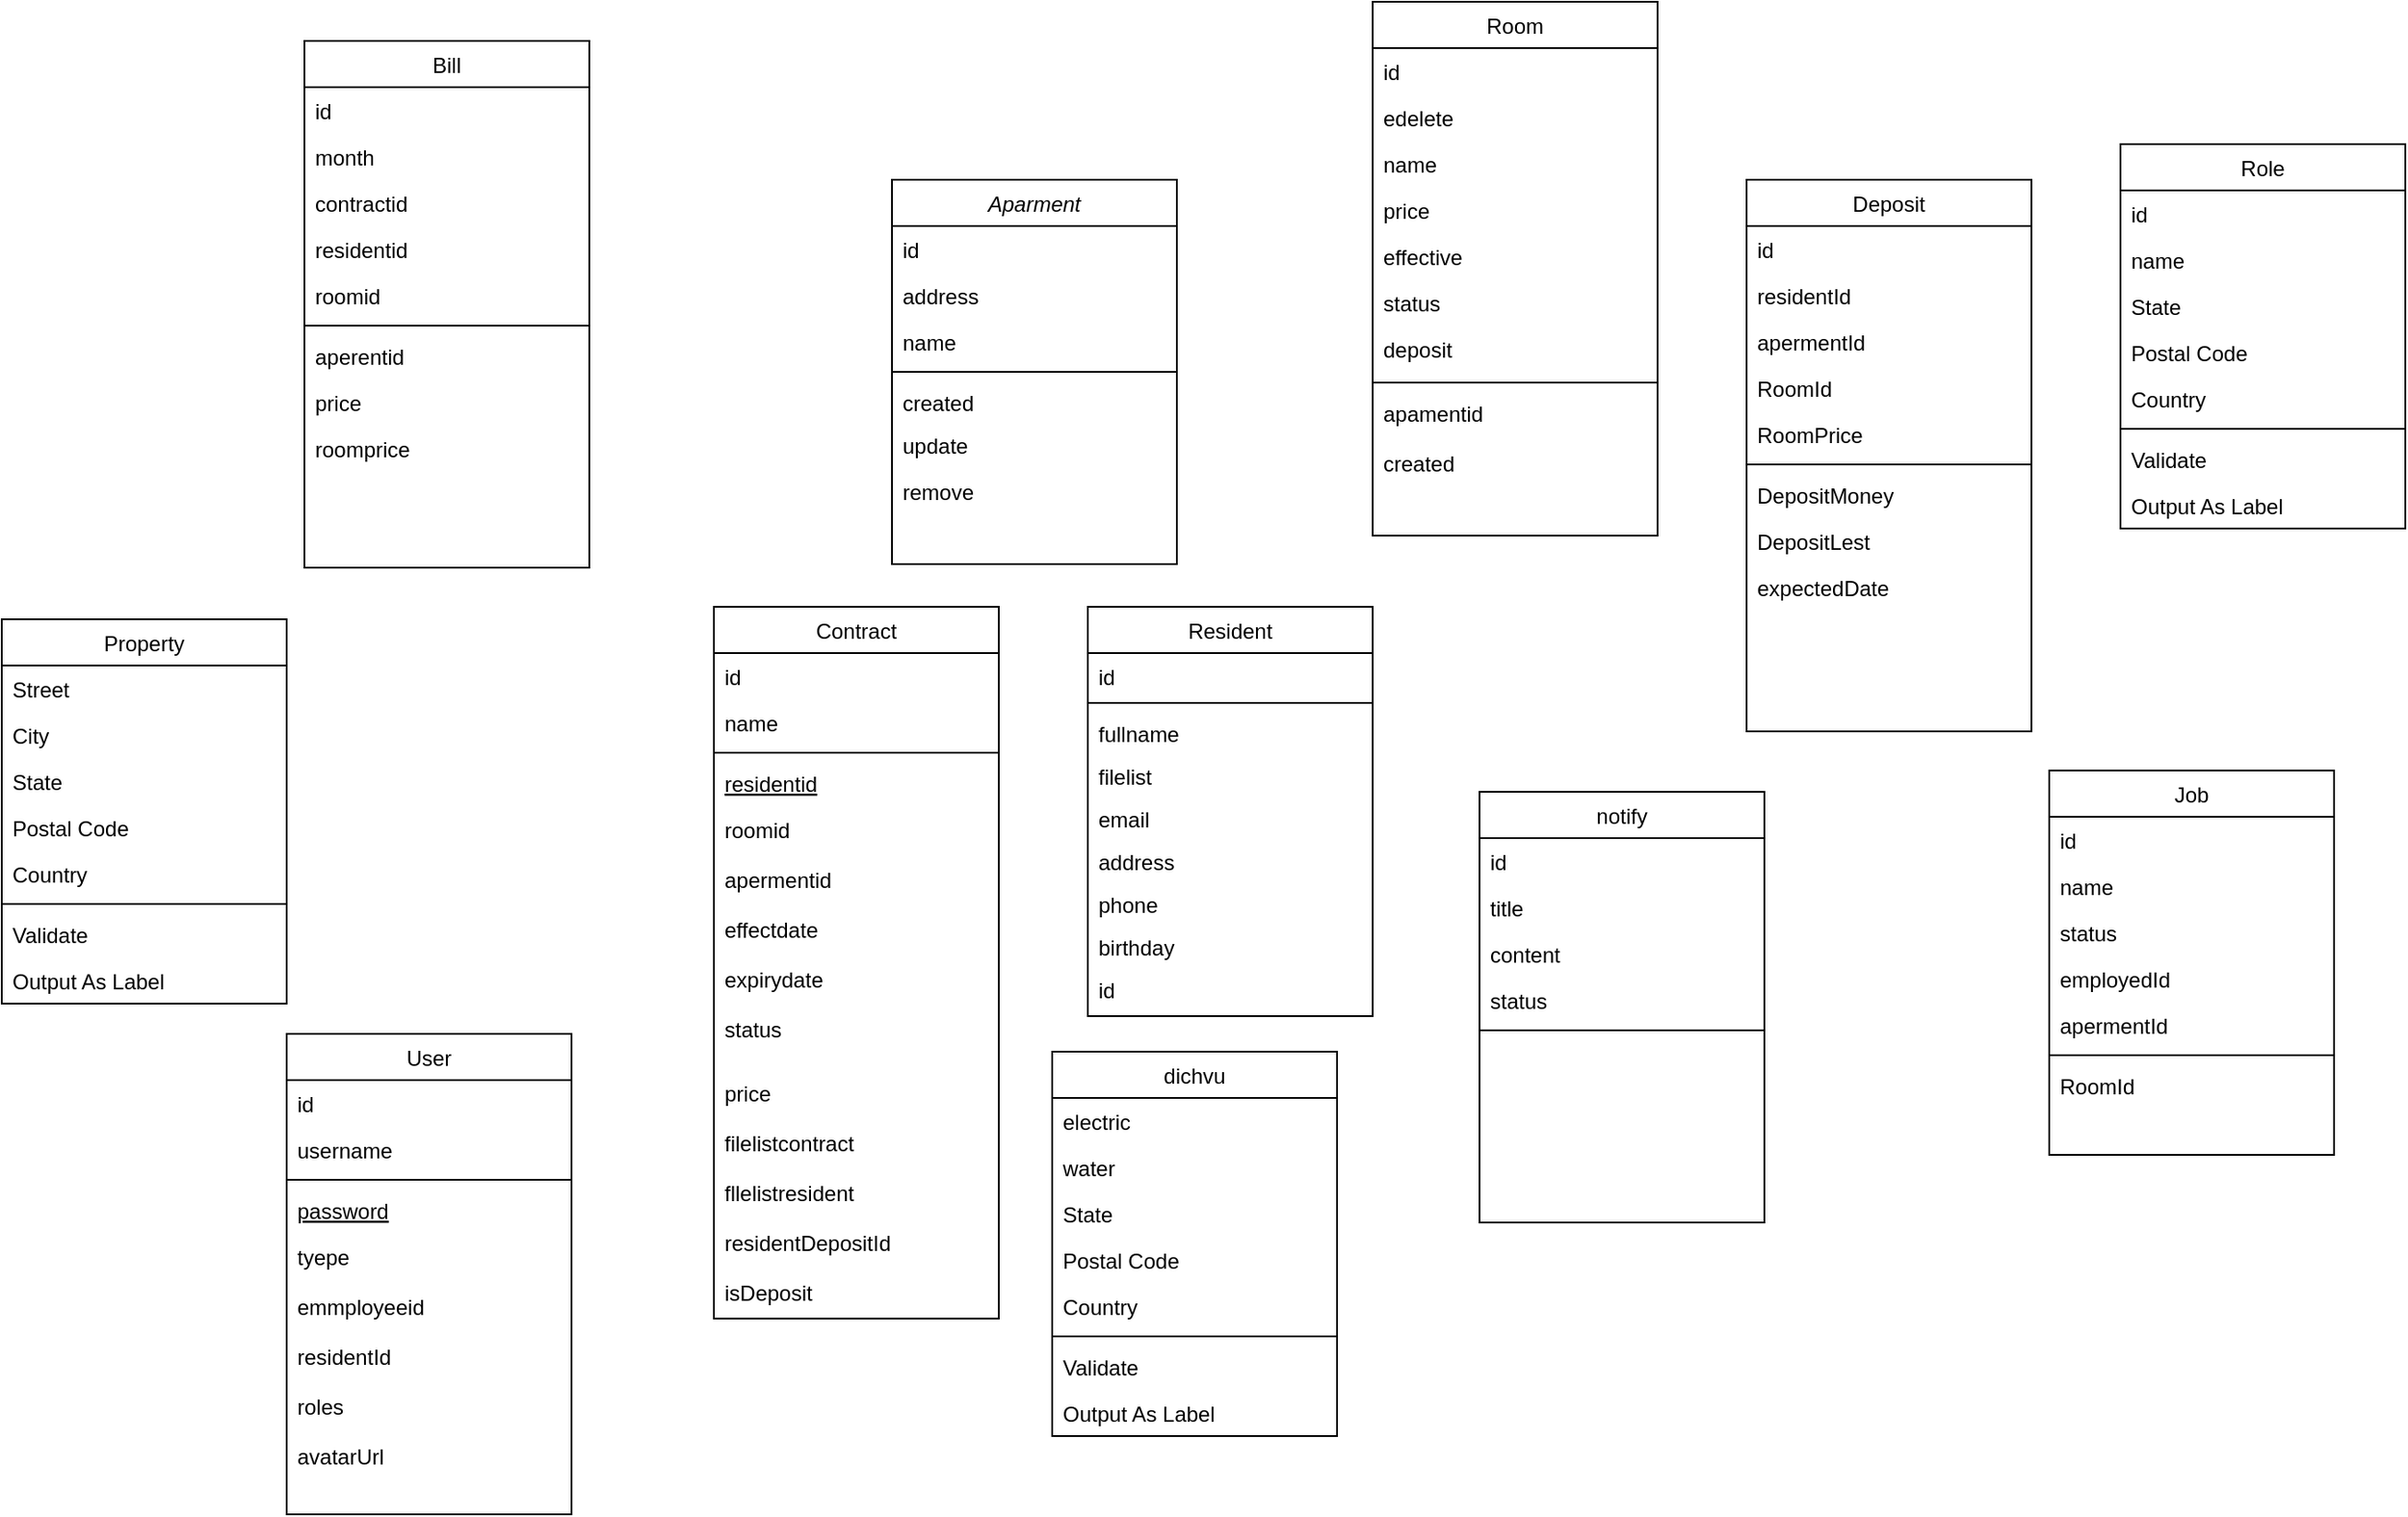 <mxfile version="21.7.1" type="github">
  <diagram id="C5RBs43oDa-KdzZeNtuy" name="Page-1">
    <mxGraphModel dx="2316" dy="824" grid="1" gridSize="10" guides="1" tooltips="1" connect="1" arrows="1" fold="1" page="1" pageScale="1" pageWidth="827" pageHeight="1169" math="0" shadow="0">
      <root>
        <mxCell id="WIyWlLk6GJQsqaUBKTNV-0" />
        <mxCell id="WIyWlLk6GJQsqaUBKTNV-1" parent="WIyWlLk6GJQsqaUBKTNV-0" />
        <object label="Aparment" afaf="" id="zkfFHV4jXpPFQw0GAbJ--0">
          <mxCell style="swimlane;fontStyle=2;align=center;verticalAlign=top;childLayout=stackLayout;horizontal=1;startSize=26;horizontalStack=0;resizeParent=1;resizeLast=0;collapsible=1;marginBottom=0;rounded=0;shadow=0;strokeWidth=1;" parent="WIyWlLk6GJQsqaUBKTNV-1" vertex="1">
            <mxGeometry x="220" y="120" width="160" height="216" as="geometry">
              <mxRectangle x="220" y="120" width="160" height="26" as="alternateBounds" />
            </mxGeometry>
          </mxCell>
        </object>
        <mxCell id="zkfFHV4jXpPFQw0GAbJ--1" value="id" style="text;align=left;verticalAlign=top;spacingLeft=4;spacingRight=4;overflow=hidden;rotatable=0;points=[[0,0.5],[1,0.5]];portConstraint=eastwest;" parent="zkfFHV4jXpPFQw0GAbJ--0" vertex="1">
          <mxGeometry y="26" width="160" height="26" as="geometry" />
        </mxCell>
        <mxCell id="6ChPuK7tNnmvfBXrh8Op-63" value="address" style="text;align=left;verticalAlign=top;spacingLeft=4;spacingRight=4;overflow=hidden;rotatable=0;points=[[0,0.5],[1,0.5]];portConstraint=eastwest;rounded=0;shadow=0;html=0;" vertex="1" parent="zkfFHV4jXpPFQw0GAbJ--0">
          <mxGeometry y="52" width="160" height="26" as="geometry" />
        </mxCell>
        <mxCell id="zkfFHV4jXpPFQw0GAbJ--5" value="name" style="text;align=left;verticalAlign=top;spacingLeft=4;spacingRight=4;overflow=hidden;rotatable=0;points=[[0,0.5],[1,0.5]];portConstraint=eastwest;" parent="zkfFHV4jXpPFQw0GAbJ--0" vertex="1">
          <mxGeometry y="78" width="160" height="26" as="geometry" />
        </mxCell>
        <mxCell id="zkfFHV4jXpPFQw0GAbJ--4" value="" style="line;html=1;strokeWidth=1;align=left;verticalAlign=middle;spacingTop=-1;spacingLeft=3;spacingRight=3;rotatable=0;labelPosition=right;points=[];portConstraint=eastwest;" parent="zkfFHV4jXpPFQw0GAbJ--0" vertex="1">
          <mxGeometry y="104" width="160" height="8" as="geometry" />
        </mxCell>
        <mxCell id="zkfFHV4jXpPFQw0GAbJ--3" value="created" style="text;align=left;verticalAlign=top;spacingLeft=4;spacingRight=4;overflow=hidden;rotatable=0;points=[[0,0.5],[1,0.5]];portConstraint=eastwest;rounded=0;shadow=0;html=0;" parent="zkfFHV4jXpPFQw0GAbJ--0" vertex="1">
          <mxGeometry y="112" width="160" height="24" as="geometry" />
        </mxCell>
        <mxCell id="6ChPuK7tNnmvfBXrh8Op-65" value="update" style="text;align=left;verticalAlign=top;spacingLeft=4;spacingRight=4;overflow=hidden;rotatable=0;points=[[0,0.5],[1,0.5]];portConstraint=eastwest;rounded=0;shadow=0;html=0;" vertex="1" parent="zkfFHV4jXpPFQw0GAbJ--0">
          <mxGeometry y="136" width="160" height="26" as="geometry" />
        </mxCell>
        <mxCell id="6ChPuK7tNnmvfBXrh8Op-64" value="remove" style="text;align=left;verticalAlign=top;spacingLeft=4;spacingRight=4;overflow=hidden;rotatable=0;points=[[0,0.5],[1,0.5]];portConstraint=eastwest;rounded=0;shadow=0;html=0;" vertex="1" parent="zkfFHV4jXpPFQw0GAbJ--0">
          <mxGeometry y="162" width="160" height="26" as="geometry" />
        </mxCell>
        <mxCell id="zkfFHV4jXpPFQw0GAbJ--6" value="Contract" style="swimlane;fontStyle=0;align=center;verticalAlign=top;childLayout=stackLayout;horizontal=1;startSize=26;horizontalStack=0;resizeParent=1;resizeLast=0;collapsible=1;marginBottom=0;rounded=0;shadow=0;strokeWidth=1;" parent="WIyWlLk6GJQsqaUBKTNV-1" vertex="1">
          <mxGeometry x="120" y="360" width="160" height="400" as="geometry">
            <mxRectangle x="130" y="380" width="160" height="26" as="alternateBounds" />
          </mxGeometry>
        </mxCell>
        <mxCell id="zkfFHV4jXpPFQw0GAbJ--7" value="id" style="text;align=left;verticalAlign=top;spacingLeft=4;spacingRight=4;overflow=hidden;rotatable=0;points=[[0,0.5],[1,0.5]];portConstraint=eastwest;" parent="zkfFHV4jXpPFQw0GAbJ--6" vertex="1">
          <mxGeometry y="26" width="160" height="26" as="geometry" />
        </mxCell>
        <mxCell id="zkfFHV4jXpPFQw0GAbJ--8" value="name" style="text;align=left;verticalAlign=top;spacingLeft=4;spacingRight=4;overflow=hidden;rotatable=0;points=[[0,0.5],[1,0.5]];portConstraint=eastwest;rounded=0;shadow=0;html=0;" parent="zkfFHV4jXpPFQw0GAbJ--6" vertex="1">
          <mxGeometry y="52" width="160" height="26" as="geometry" />
        </mxCell>
        <mxCell id="zkfFHV4jXpPFQw0GAbJ--9" value="" style="line;html=1;strokeWidth=1;align=left;verticalAlign=middle;spacingTop=-1;spacingLeft=3;spacingRight=3;rotatable=0;labelPosition=right;points=[];portConstraint=eastwest;" parent="zkfFHV4jXpPFQw0GAbJ--6" vertex="1">
          <mxGeometry y="78" width="160" height="8" as="geometry" />
        </mxCell>
        <mxCell id="zkfFHV4jXpPFQw0GAbJ--10" value="residentid" style="text;align=left;verticalAlign=top;spacingLeft=4;spacingRight=4;overflow=hidden;rotatable=0;points=[[0,0.5],[1,0.5]];portConstraint=eastwest;fontStyle=4" parent="zkfFHV4jXpPFQw0GAbJ--6" vertex="1">
          <mxGeometry y="86" width="160" height="26" as="geometry" />
        </mxCell>
        <mxCell id="zkfFHV4jXpPFQw0GAbJ--11" value="roomid" style="text;align=left;verticalAlign=top;spacingLeft=4;spacingRight=4;overflow=hidden;rotatable=0;points=[[0,0.5],[1,0.5]];portConstraint=eastwest;" parent="zkfFHV4jXpPFQw0GAbJ--6" vertex="1">
          <mxGeometry y="112" width="160" height="28" as="geometry" />
        </mxCell>
        <mxCell id="6ChPuK7tNnmvfBXrh8Op-71" value="apermentid" style="text;align=left;verticalAlign=top;spacingLeft=4;spacingRight=4;overflow=hidden;rotatable=0;points=[[0,0.5],[1,0.5]];portConstraint=eastwest;" vertex="1" parent="zkfFHV4jXpPFQw0GAbJ--6">
          <mxGeometry y="140" width="160" height="28" as="geometry" />
        </mxCell>
        <mxCell id="6ChPuK7tNnmvfBXrh8Op-72" value="effectdate" style="text;align=left;verticalAlign=top;spacingLeft=4;spacingRight=4;overflow=hidden;rotatable=0;points=[[0,0.5],[1,0.5]];portConstraint=eastwest;" vertex="1" parent="zkfFHV4jXpPFQw0GAbJ--6">
          <mxGeometry y="168" width="160" height="28" as="geometry" />
        </mxCell>
        <mxCell id="6ChPuK7tNnmvfBXrh8Op-73" value="expirydate" style="text;align=left;verticalAlign=top;spacingLeft=4;spacingRight=4;overflow=hidden;rotatable=0;points=[[0,0.5],[1,0.5]];portConstraint=eastwest;" vertex="1" parent="zkfFHV4jXpPFQw0GAbJ--6">
          <mxGeometry y="196" width="160" height="28" as="geometry" />
        </mxCell>
        <mxCell id="6ChPuK7tNnmvfBXrh8Op-74" value="status" style="text;align=left;verticalAlign=top;spacingLeft=4;spacingRight=4;overflow=hidden;rotatable=0;points=[[0,0.5],[1,0.5]];portConstraint=eastwest;" vertex="1" parent="zkfFHV4jXpPFQw0GAbJ--6">
          <mxGeometry y="224" width="160" height="36" as="geometry" />
        </mxCell>
        <mxCell id="6ChPuK7tNnmvfBXrh8Op-75" value="price" style="text;align=left;verticalAlign=top;spacingLeft=4;spacingRight=4;overflow=hidden;rotatable=0;points=[[0,0.5],[1,0.5]];portConstraint=eastwest;" vertex="1" parent="zkfFHV4jXpPFQw0GAbJ--6">
          <mxGeometry y="260" width="160" height="28" as="geometry" />
        </mxCell>
        <mxCell id="6ChPuK7tNnmvfBXrh8Op-76" value="filelistcontract" style="text;align=left;verticalAlign=top;spacingLeft=4;spacingRight=4;overflow=hidden;rotatable=0;points=[[0,0.5],[1,0.5]];portConstraint=eastwest;" vertex="1" parent="zkfFHV4jXpPFQw0GAbJ--6">
          <mxGeometry y="288" width="160" height="28" as="geometry" />
        </mxCell>
        <mxCell id="6ChPuK7tNnmvfBXrh8Op-77" value="fllelistresident" style="text;align=left;verticalAlign=top;spacingLeft=4;spacingRight=4;overflow=hidden;rotatable=0;points=[[0,0.5],[1,0.5]];portConstraint=eastwest;" vertex="1" parent="zkfFHV4jXpPFQw0GAbJ--6">
          <mxGeometry y="316" width="160" height="28" as="geometry" />
        </mxCell>
        <mxCell id="6ChPuK7tNnmvfBXrh8Op-79" value="residentDepositId" style="text;align=left;verticalAlign=top;spacingLeft=4;spacingRight=4;overflow=hidden;rotatable=0;points=[[0,0.5],[1,0.5]];portConstraint=eastwest;" vertex="1" parent="zkfFHV4jXpPFQw0GAbJ--6">
          <mxGeometry y="344" width="160" height="28" as="geometry" />
        </mxCell>
        <mxCell id="6ChPuK7tNnmvfBXrh8Op-78" value="isDeposit" style="text;align=left;verticalAlign=top;spacingLeft=4;spacingRight=4;overflow=hidden;rotatable=0;points=[[0,0.5],[1,0.5]];portConstraint=eastwest;" vertex="1" parent="zkfFHV4jXpPFQw0GAbJ--6">
          <mxGeometry y="372" width="160" height="28" as="geometry" />
        </mxCell>
        <mxCell id="zkfFHV4jXpPFQw0GAbJ--13" value="Resident" style="swimlane;fontStyle=0;align=center;verticalAlign=top;childLayout=stackLayout;horizontal=1;startSize=26;horizontalStack=0;resizeParent=1;resizeLast=0;collapsible=1;marginBottom=0;rounded=0;shadow=0;strokeWidth=1;" parent="WIyWlLk6GJQsqaUBKTNV-1" vertex="1">
          <mxGeometry x="330" y="360" width="160" height="230" as="geometry">
            <mxRectangle x="340" y="380" width="170" height="26" as="alternateBounds" />
          </mxGeometry>
        </mxCell>
        <mxCell id="zkfFHV4jXpPFQw0GAbJ--14" value="id" style="text;align=left;verticalAlign=top;spacingLeft=4;spacingRight=4;overflow=hidden;rotatable=0;points=[[0,0.5],[1,0.5]];portConstraint=eastwest;" parent="zkfFHV4jXpPFQw0GAbJ--13" vertex="1">
          <mxGeometry y="26" width="160" height="24" as="geometry" />
        </mxCell>
        <mxCell id="zkfFHV4jXpPFQw0GAbJ--15" value="" style="line;html=1;strokeWidth=1;align=left;verticalAlign=middle;spacingTop=-1;spacingLeft=3;spacingRight=3;rotatable=0;labelPosition=right;points=[];portConstraint=eastwest;" parent="zkfFHV4jXpPFQw0GAbJ--13" vertex="1">
          <mxGeometry y="50" width="160" height="8" as="geometry" />
        </mxCell>
        <mxCell id="6ChPuK7tNnmvfBXrh8Op-84" value="fullname" style="text;align=left;verticalAlign=top;spacingLeft=4;spacingRight=4;overflow=hidden;rotatable=0;points=[[0,0.5],[1,0.5]];portConstraint=eastwest;" vertex="1" parent="zkfFHV4jXpPFQw0GAbJ--13">
          <mxGeometry y="58" width="160" height="24" as="geometry" />
        </mxCell>
        <mxCell id="6ChPuK7tNnmvfBXrh8Op-83" value="filelist" style="text;align=left;verticalAlign=top;spacingLeft=4;spacingRight=4;overflow=hidden;rotatable=0;points=[[0,0.5],[1,0.5]];portConstraint=eastwest;" vertex="1" parent="zkfFHV4jXpPFQw0GAbJ--13">
          <mxGeometry y="82" width="160" height="24" as="geometry" />
        </mxCell>
        <mxCell id="6ChPuK7tNnmvfBXrh8Op-82" value="email" style="text;align=left;verticalAlign=top;spacingLeft=4;spacingRight=4;overflow=hidden;rotatable=0;points=[[0,0.5],[1,0.5]];portConstraint=eastwest;" vertex="1" parent="zkfFHV4jXpPFQw0GAbJ--13">
          <mxGeometry y="106" width="160" height="24" as="geometry" />
        </mxCell>
        <mxCell id="6ChPuK7tNnmvfBXrh8Op-81" value="address" style="text;align=left;verticalAlign=top;spacingLeft=4;spacingRight=4;overflow=hidden;rotatable=0;points=[[0,0.5],[1,0.5]];portConstraint=eastwest;" vertex="1" parent="zkfFHV4jXpPFQw0GAbJ--13">
          <mxGeometry y="130" width="160" height="24" as="geometry" />
        </mxCell>
        <mxCell id="6ChPuK7tNnmvfBXrh8Op-80" value="phone" style="text;align=left;verticalAlign=top;spacingLeft=4;spacingRight=4;overflow=hidden;rotatable=0;points=[[0,0.5],[1,0.5]];portConstraint=eastwest;" vertex="1" parent="zkfFHV4jXpPFQw0GAbJ--13">
          <mxGeometry y="154" width="160" height="24" as="geometry" />
        </mxCell>
        <mxCell id="6ChPuK7tNnmvfBXrh8Op-85" value="birthday" style="text;align=left;verticalAlign=top;spacingLeft=4;spacingRight=4;overflow=hidden;rotatable=0;points=[[0,0.5],[1,0.5]];portConstraint=eastwest;" vertex="1" parent="zkfFHV4jXpPFQw0GAbJ--13">
          <mxGeometry y="178" width="160" height="24" as="geometry" />
        </mxCell>
        <mxCell id="6ChPuK7tNnmvfBXrh8Op-86" value="id" style="text;align=left;verticalAlign=top;spacingLeft=4;spacingRight=4;overflow=hidden;rotatable=0;points=[[0,0.5],[1,0.5]];portConstraint=eastwest;" vertex="1" parent="zkfFHV4jXpPFQw0GAbJ--13">
          <mxGeometry y="202" width="160" height="24" as="geometry" />
        </mxCell>
        <mxCell id="zkfFHV4jXpPFQw0GAbJ--17" value="Room" style="swimlane;fontStyle=0;align=center;verticalAlign=top;childLayout=stackLayout;horizontal=1;startSize=26;horizontalStack=0;resizeParent=1;resizeLast=0;collapsible=1;marginBottom=0;rounded=0;shadow=0;strokeWidth=1;" parent="WIyWlLk6GJQsqaUBKTNV-1" vertex="1">
          <mxGeometry x="490" y="20" width="160" height="300" as="geometry">
            <mxRectangle x="550" y="140" width="160" height="26" as="alternateBounds" />
          </mxGeometry>
        </mxCell>
        <mxCell id="zkfFHV4jXpPFQw0GAbJ--18" value="id" style="text;align=left;verticalAlign=top;spacingLeft=4;spacingRight=4;overflow=hidden;rotatable=0;points=[[0,0.5],[1,0.5]];portConstraint=eastwest;" parent="zkfFHV4jXpPFQw0GAbJ--17" vertex="1">
          <mxGeometry y="26" width="160" height="26" as="geometry" />
        </mxCell>
        <mxCell id="zkfFHV4jXpPFQw0GAbJ--19" value="edelete" style="text;align=left;verticalAlign=top;spacingLeft=4;spacingRight=4;overflow=hidden;rotatable=0;points=[[0,0.5],[1,0.5]];portConstraint=eastwest;rounded=0;shadow=0;html=0;" parent="zkfFHV4jXpPFQw0GAbJ--17" vertex="1">
          <mxGeometry y="52" width="160" height="26" as="geometry" />
        </mxCell>
        <mxCell id="zkfFHV4jXpPFQw0GAbJ--20" value="name" style="text;align=left;verticalAlign=top;spacingLeft=4;spacingRight=4;overflow=hidden;rotatable=0;points=[[0,0.5],[1,0.5]];portConstraint=eastwest;rounded=0;shadow=0;html=0;" parent="zkfFHV4jXpPFQw0GAbJ--17" vertex="1">
          <mxGeometry y="78" width="160" height="26" as="geometry" />
        </mxCell>
        <mxCell id="zkfFHV4jXpPFQw0GAbJ--21" value="price" style="text;align=left;verticalAlign=top;spacingLeft=4;spacingRight=4;overflow=hidden;rotatable=0;points=[[0,0.5],[1,0.5]];portConstraint=eastwest;rounded=0;shadow=0;html=0;" parent="zkfFHV4jXpPFQw0GAbJ--17" vertex="1">
          <mxGeometry y="104" width="160" height="26" as="geometry" />
        </mxCell>
        <mxCell id="zkfFHV4jXpPFQw0GAbJ--22" value="effective" style="text;align=left;verticalAlign=top;spacingLeft=4;spacingRight=4;overflow=hidden;rotatable=0;points=[[0,0.5],[1,0.5]];portConstraint=eastwest;rounded=0;shadow=0;html=0;" parent="zkfFHV4jXpPFQw0GAbJ--17" vertex="1">
          <mxGeometry y="130" width="160" height="26" as="geometry" />
        </mxCell>
        <mxCell id="zkfFHV4jXpPFQw0GAbJ--24" value="status" style="text;align=left;verticalAlign=top;spacingLeft=4;spacingRight=4;overflow=hidden;rotatable=0;points=[[0,0.5],[1,0.5]];portConstraint=eastwest;" parent="zkfFHV4jXpPFQw0GAbJ--17" vertex="1">
          <mxGeometry y="156" width="160" height="26" as="geometry" />
        </mxCell>
        <mxCell id="zkfFHV4jXpPFQw0GAbJ--25" value="deposit" style="text;align=left;verticalAlign=top;spacingLeft=4;spacingRight=4;overflow=hidden;rotatable=0;points=[[0,0.5],[1,0.5]];portConstraint=eastwest;" parent="zkfFHV4jXpPFQw0GAbJ--17" vertex="1">
          <mxGeometry y="182" width="160" height="28" as="geometry" />
        </mxCell>
        <mxCell id="zkfFHV4jXpPFQw0GAbJ--23" value="" style="line;html=1;strokeWidth=1;align=left;verticalAlign=middle;spacingTop=-1;spacingLeft=3;spacingRight=3;rotatable=0;labelPosition=right;points=[];portConstraint=eastwest;" parent="zkfFHV4jXpPFQw0GAbJ--17" vertex="1">
          <mxGeometry y="210" width="160" height="8" as="geometry" />
        </mxCell>
        <mxCell id="6ChPuK7tNnmvfBXrh8Op-68" value="apamentid" style="text;align=left;verticalAlign=top;spacingLeft=4;spacingRight=4;overflow=hidden;rotatable=0;points=[[0,0.5],[1,0.5]];portConstraint=eastwest;" vertex="1" parent="zkfFHV4jXpPFQw0GAbJ--17">
          <mxGeometry y="218" width="160" height="28" as="geometry" />
        </mxCell>
        <mxCell id="6ChPuK7tNnmvfBXrh8Op-69" value="created" style="text;align=left;verticalAlign=top;spacingLeft=4;spacingRight=4;overflow=hidden;rotatable=0;points=[[0,0.5],[1,0.5]];portConstraint=eastwest;" vertex="1" parent="zkfFHV4jXpPFQw0GAbJ--17">
          <mxGeometry y="246" width="160" height="28" as="geometry" />
        </mxCell>
        <mxCell id="6ChPuK7tNnmvfBXrh8Op-0" value="notify" style="swimlane;fontStyle=0;align=center;verticalAlign=top;childLayout=stackLayout;horizontal=1;startSize=26;horizontalStack=0;resizeParent=1;resizeLast=0;collapsible=1;marginBottom=0;rounded=0;shadow=0;strokeWidth=1;" vertex="1" parent="WIyWlLk6GJQsqaUBKTNV-1">
          <mxGeometry x="550" y="464" width="160" height="242" as="geometry">
            <mxRectangle x="550" y="140" width="160" height="26" as="alternateBounds" />
          </mxGeometry>
        </mxCell>
        <mxCell id="6ChPuK7tNnmvfBXrh8Op-66" value="id" style="text;align=left;verticalAlign=top;spacingLeft=4;spacingRight=4;overflow=hidden;rotatable=0;points=[[0,0.5],[1,0.5]];portConstraint=eastwest;" vertex="1" parent="6ChPuK7tNnmvfBXrh8Op-0">
          <mxGeometry y="26" width="160" height="26" as="geometry" />
        </mxCell>
        <mxCell id="6ChPuK7tNnmvfBXrh8Op-1" value="title" style="text;align=left;verticalAlign=top;spacingLeft=4;spacingRight=4;overflow=hidden;rotatable=0;points=[[0,0.5],[1,0.5]];portConstraint=eastwest;" vertex="1" parent="6ChPuK7tNnmvfBXrh8Op-0">
          <mxGeometry y="52" width="160" height="26" as="geometry" />
        </mxCell>
        <mxCell id="6ChPuK7tNnmvfBXrh8Op-2" value="content" style="text;align=left;verticalAlign=top;spacingLeft=4;spacingRight=4;overflow=hidden;rotatable=0;points=[[0,0.5],[1,0.5]];portConstraint=eastwest;rounded=0;shadow=0;html=0;" vertex="1" parent="6ChPuK7tNnmvfBXrh8Op-0">
          <mxGeometry y="78" width="160" height="26" as="geometry" />
        </mxCell>
        <mxCell id="6ChPuK7tNnmvfBXrh8Op-3" value="status" style="text;align=left;verticalAlign=top;spacingLeft=4;spacingRight=4;overflow=hidden;rotatable=0;points=[[0,0.5],[1,0.5]];portConstraint=eastwest;rounded=0;shadow=0;html=0;" vertex="1" parent="6ChPuK7tNnmvfBXrh8Op-0">
          <mxGeometry y="104" width="160" height="26" as="geometry" />
        </mxCell>
        <mxCell id="6ChPuK7tNnmvfBXrh8Op-6" value="" style="line;html=1;strokeWidth=1;align=left;verticalAlign=middle;spacingTop=-1;spacingLeft=3;spacingRight=3;rotatable=0;labelPosition=right;points=[];portConstraint=eastwest;" vertex="1" parent="6ChPuK7tNnmvfBXrh8Op-0">
          <mxGeometry y="130" width="160" height="8" as="geometry" />
        </mxCell>
        <mxCell id="6ChPuK7tNnmvfBXrh8Op-9" value="Bill" style="swimlane;fontStyle=0;align=center;verticalAlign=top;childLayout=stackLayout;horizontal=1;startSize=26;horizontalStack=0;resizeParent=1;resizeLast=0;collapsible=1;marginBottom=0;rounded=0;shadow=0;strokeWidth=1;" vertex="1" parent="WIyWlLk6GJQsqaUBKTNV-1">
          <mxGeometry x="-110" y="42" width="160" height="296" as="geometry">
            <mxRectangle x="550" y="140" width="160" height="26" as="alternateBounds" />
          </mxGeometry>
        </mxCell>
        <mxCell id="6ChPuK7tNnmvfBXrh8Op-10" value="id" style="text;align=left;verticalAlign=top;spacingLeft=4;spacingRight=4;overflow=hidden;rotatable=0;points=[[0,0.5],[1,0.5]];portConstraint=eastwest;" vertex="1" parent="6ChPuK7tNnmvfBXrh8Op-9">
          <mxGeometry y="26" width="160" height="26" as="geometry" />
        </mxCell>
        <mxCell id="6ChPuK7tNnmvfBXrh8Op-11" value="month" style="text;align=left;verticalAlign=top;spacingLeft=4;spacingRight=4;overflow=hidden;rotatable=0;points=[[0,0.5],[1,0.5]];portConstraint=eastwest;rounded=0;shadow=0;html=0;" vertex="1" parent="6ChPuK7tNnmvfBXrh8Op-9">
          <mxGeometry y="52" width="160" height="26" as="geometry" />
        </mxCell>
        <mxCell id="6ChPuK7tNnmvfBXrh8Op-12" value="contractid" style="text;align=left;verticalAlign=top;spacingLeft=4;spacingRight=4;overflow=hidden;rotatable=0;points=[[0,0.5],[1,0.5]];portConstraint=eastwest;rounded=0;shadow=0;html=0;" vertex="1" parent="6ChPuK7tNnmvfBXrh8Op-9">
          <mxGeometry y="78" width="160" height="26" as="geometry" />
        </mxCell>
        <mxCell id="6ChPuK7tNnmvfBXrh8Op-13" value="residentid" style="text;align=left;verticalAlign=top;spacingLeft=4;spacingRight=4;overflow=hidden;rotatable=0;points=[[0,0.5],[1,0.5]];portConstraint=eastwest;rounded=0;shadow=0;html=0;" vertex="1" parent="6ChPuK7tNnmvfBXrh8Op-9">
          <mxGeometry y="104" width="160" height="26" as="geometry" />
        </mxCell>
        <mxCell id="6ChPuK7tNnmvfBXrh8Op-14" value="roomid" style="text;align=left;verticalAlign=top;spacingLeft=4;spacingRight=4;overflow=hidden;rotatable=0;points=[[0,0.5],[1,0.5]];portConstraint=eastwest;rounded=0;shadow=0;html=0;" vertex="1" parent="6ChPuK7tNnmvfBXrh8Op-9">
          <mxGeometry y="130" width="160" height="26" as="geometry" />
        </mxCell>
        <mxCell id="6ChPuK7tNnmvfBXrh8Op-15" value="" style="line;html=1;strokeWidth=1;align=left;verticalAlign=middle;spacingTop=-1;spacingLeft=3;spacingRight=3;rotatable=0;labelPosition=right;points=[];portConstraint=eastwest;" vertex="1" parent="6ChPuK7tNnmvfBXrh8Op-9">
          <mxGeometry y="156" width="160" height="8" as="geometry" />
        </mxCell>
        <mxCell id="6ChPuK7tNnmvfBXrh8Op-16" value="aperentid" style="text;align=left;verticalAlign=top;spacingLeft=4;spacingRight=4;overflow=hidden;rotatable=0;points=[[0,0.5],[1,0.5]];portConstraint=eastwest;" vertex="1" parent="6ChPuK7tNnmvfBXrh8Op-9">
          <mxGeometry y="164" width="160" height="26" as="geometry" />
        </mxCell>
        <mxCell id="6ChPuK7tNnmvfBXrh8Op-70" value="price" style="text;align=left;verticalAlign=top;spacingLeft=4;spacingRight=4;overflow=hidden;rotatable=0;points=[[0,0.5],[1,0.5]];portConstraint=eastwest;" vertex="1" parent="6ChPuK7tNnmvfBXrh8Op-9">
          <mxGeometry y="190" width="160" height="26" as="geometry" />
        </mxCell>
        <mxCell id="6ChPuK7tNnmvfBXrh8Op-17" value="roomprice" style="text;align=left;verticalAlign=top;spacingLeft=4;spacingRight=4;overflow=hidden;rotatable=0;points=[[0,0.5],[1,0.5]];portConstraint=eastwest;" vertex="1" parent="6ChPuK7tNnmvfBXrh8Op-9">
          <mxGeometry y="216" width="160" height="80" as="geometry" />
        </mxCell>
        <mxCell id="6ChPuK7tNnmvfBXrh8Op-18" value="dichvu" style="swimlane;fontStyle=0;align=center;verticalAlign=top;childLayout=stackLayout;horizontal=1;startSize=26;horizontalStack=0;resizeParent=1;resizeLast=0;collapsible=1;marginBottom=0;rounded=0;shadow=0;strokeWidth=1;" vertex="1" parent="WIyWlLk6GJQsqaUBKTNV-1">
          <mxGeometry x="310" y="610" width="160" height="216" as="geometry">
            <mxRectangle x="550" y="140" width="160" height="26" as="alternateBounds" />
          </mxGeometry>
        </mxCell>
        <mxCell id="6ChPuK7tNnmvfBXrh8Op-19" value="electric" style="text;align=left;verticalAlign=top;spacingLeft=4;spacingRight=4;overflow=hidden;rotatable=0;points=[[0,0.5],[1,0.5]];portConstraint=eastwest;" vertex="1" parent="6ChPuK7tNnmvfBXrh8Op-18">
          <mxGeometry y="26" width="160" height="26" as="geometry" />
        </mxCell>
        <mxCell id="6ChPuK7tNnmvfBXrh8Op-20" value="water" style="text;align=left;verticalAlign=top;spacingLeft=4;spacingRight=4;overflow=hidden;rotatable=0;points=[[0,0.5],[1,0.5]];portConstraint=eastwest;rounded=0;shadow=0;html=0;" vertex="1" parent="6ChPuK7tNnmvfBXrh8Op-18">
          <mxGeometry y="52" width="160" height="26" as="geometry" />
        </mxCell>
        <mxCell id="6ChPuK7tNnmvfBXrh8Op-21" value="State" style="text;align=left;verticalAlign=top;spacingLeft=4;spacingRight=4;overflow=hidden;rotatable=0;points=[[0,0.5],[1,0.5]];portConstraint=eastwest;rounded=0;shadow=0;html=0;" vertex="1" parent="6ChPuK7tNnmvfBXrh8Op-18">
          <mxGeometry y="78" width="160" height="26" as="geometry" />
        </mxCell>
        <mxCell id="6ChPuK7tNnmvfBXrh8Op-22" value="Postal Code" style="text;align=left;verticalAlign=top;spacingLeft=4;spacingRight=4;overflow=hidden;rotatable=0;points=[[0,0.5],[1,0.5]];portConstraint=eastwest;rounded=0;shadow=0;html=0;" vertex="1" parent="6ChPuK7tNnmvfBXrh8Op-18">
          <mxGeometry y="104" width="160" height="26" as="geometry" />
        </mxCell>
        <mxCell id="6ChPuK7tNnmvfBXrh8Op-23" value="Country" style="text;align=left;verticalAlign=top;spacingLeft=4;spacingRight=4;overflow=hidden;rotatable=0;points=[[0,0.5],[1,0.5]];portConstraint=eastwest;rounded=0;shadow=0;html=0;" vertex="1" parent="6ChPuK7tNnmvfBXrh8Op-18">
          <mxGeometry y="130" width="160" height="26" as="geometry" />
        </mxCell>
        <mxCell id="6ChPuK7tNnmvfBXrh8Op-24" value="" style="line;html=1;strokeWidth=1;align=left;verticalAlign=middle;spacingTop=-1;spacingLeft=3;spacingRight=3;rotatable=0;labelPosition=right;points=[];portConstraint=eastwest;" vertex="1" parent="6ChPuK7tNnmvfBXrh8Op-18">
          <mxGeometry y="156" width="160" height="8" as="geometry" />
        </mxCell>
        <mxCell id="6ChPuK7tNnmvfBXrh8Op-25" value="Validate" style="text;align=left;verticalAlign=top;spacingLeft=4;spacingRight=4;overflow=hidden;rotatable=0;points=[[0,0.5],[1,0.5]];portConstraint=eastwest;" vertex="1" parent="6ChPuK7tNnmvfBXrh8Op-18">
          <mxGeometry y="164" width="160" height="26" as="geometry" />
        </mxCell>
        <mxCell id="6ChPuK7tNnmvfBXrh8Op-26" value="Output As Label" style="text;align=left;verticalAlign=top;spacingLeft=4;spacingRight=4;overflow=hidden;rotatable=0;points=[[0,0.5],[1,0.5]];portConstraint=eastwest;" vertex="1" parent="6ChPuK7tNnmvfBXrh8Op-18">
          <mxGeometry y="190" width="160" height="26" as="geometry" />
        </mxCell>
        <mxCell id="6ChPuK7tNnmvfBXrh8Op-27" value="Deposit" style="swimlane;fontStyle=0;align=center;verticalAlign=top;childLayout=stackLayout;horizontal=1;startSize=26;horizontalStack=0;resizeParent=1;resizeLast=0;collapsible=1;marginBottom=0;rounded=0;shadow=0;strokeWidth=1;" vertex="1" parent="WIyWlLk6GJQsqaUBKTNV-1">
          <mxGeometry x="700" y="120" width="160" height="310" as="geometry">
            <mxRectangle x="550" y="140" width="160" height="26" as="alternateBounds" />
          </mxGeometry>
        </mxCell>
        <mxCell id="6ChPuK7tNnmvfBXrh8Op-28" value="id" style="text;align=left;verticalAlign=top;spacingLeft=4;spacingRight=4;overflow=hidden;rotatable=0;points=[[0,0.5],[1,0.5]];portConstraint=eastwest;" vertex="1" parent="6ChPuK7tNnmvfBXrh8Op-27">
          <mxGeometry y="26" width="160" height="26" as="geometry" />
        </mxCell>
        <mxCell id="6ChPuK7tNnmvfBXrh8Op-29" value="residentId" style="text;align=left;verticalAlign=top;spacingLeft=4;spacingRight=4;overflow=hidden;rotatable=0;points=[[0,0.5],[1,0.5]];portConstraint=eastwest;rounded=0;shadow=0;html=0;" vertex="1" parent="6ChPuK7tNnmvfBXrh8Op-27">
          <mxGeometry y="52" width="160" height="26" as="geometry" />
        </mxCell>
        <mxCell id="6ChPuK7tNnmvfBXrh8Op-30" value="apermentId" style="text;align=left;verticalAlign=top;spacingLeft=4;spacingRight=4;overflow=hidden;rotatable=0;points=[[0,0.5],[1,0.5]];portConstraint=eastwest;rounded=0;shadow=0;html=0;" vertex="1" parent="6ChPuK7tNnmvfBXrh8Op-27">
          <mxGeometry y="78" width="160" height="26" as="geometry" />
        </mxCell>
        <mxCell id="6ChPuK7tNnmvfBXrh8Op-31" value="RoomId" style="text;align=left;verticalAlign=top;spacingLeft=4;spacingRight=4;overflow=hidden;rotatable=0;points=[[0,0.5],[1,0.5]];portConstraint=eastwest;rounded=0;shadow=0;html=0;" vertex="1" parent="6ChPuK7tNnmvfBXrh8Op-27">
          <mxGeometry y="104" width="160" height="26" as="geometry" />
        </mxCell>
        <mxCell id="6ChPuK7tNnmvfBXrh8Op-32" value="RoomPrice" style="text;align=left;verticalAlign=top;spacingLeft=4;spacingRight=4;overflow=hidden;rotatable=0;points=[[0,0.5],[1,0.5]];portConstraint=eastwest;rounded=0;shadow=0;html=0;" vertex="1" parent="6ChPuK7tNnmvfBXrh8Op-27">
          <mxGeometry y="130" width="160" height="26" as="geometry" />
        </mxCell>
        <mxCell id="6ChPuK7tNnmvfBXrh8Op-33" value="" style="line;html=1;strokeWidth=1;align=left;verticalAlign=middle;spacingTop=-1;spacingLeft=3;spacingRight=3;rotatable=0;labelPosition=right;points=[];portConstraint=eastwest;" vertex="1" parent="6ChPuK7tNnmvfBXrh8Op-27">
          <mxGeometry y="156" width="160" height="8" as="geometry" />
        </mxCell>
        <mxCell id="6ChPuK7tNnmvfBXrh8Op-34" value="DepositMoney" style="text;align=left;verticalAlign=top;spacingLeft=4;spacingRight=4;overflow=hidden;rotatable=0;points=[[0,0.5],[1,0.5]];portConstraint=eastwest;" vertex="1" parent="6ChPuK7tNnmvfBXrh8Op-27">
          <mxGeometry y="164" width="160" height="26" as="geometry" />
        </mxCell>
        <mxCell id="6ChPuK7tNnmvfBXrh8Op-35" value="DepositLest" style="text;align=left;verticalAlign=top;spacingLeft=4;spacingRight=4;overflow=hidden;rotatable=0;points=[[0,0.5],[1,0.5]];portConstraint=eastwest;" vertex="1" parent="6ChPuK7tNnmvfBXrh8Op-27">
          <mxGeometry y="190" width="160" height="26" as="geometry" />
        </mxCell>
        <mxCell id="6ChPuK7tNnmvfBXrh8Op-87" value="expectedDate" style="text;align=left;verticalAlign=top;spacingLeft=4;spacingRight=4;overflow=hidden;rotatable=0;points=[[0,0.5],[1,0.5]];portConstraint=eastwest;" vertex="1" parent="6ChPuK7tNnmvfBXrh8Op-27">
          <mxGeometry y="216" width="160" height="26" as="geometry" />
        </mxCell>
        <mxCell id="6ChPuK7tNnmvfBXrh8Op-36" value="Job" style="swimlane;fontStyle=0;align=center;verticalAlign=top;childLayout=stackLayout;horizontal=1;startSize=26;horizontalStack=0;resizeParent=1;resizeLast=0;collapsible=1;marginBottom=0;rounded=0;shadow=0;strokeWidth=1;" vertex="1" parent="WIyWlLk6GJQsqaUBKTNV-1">
          <mxGeometry x="870" y="452" width="160" height="216" as="geometry">
            <mxRectangle x="550" y="140" width="160" height="26" as="alternateBounds" />
          </mxGeometry>
        </mxCell>
        <mxCell id="6ChPuK7tNnmvfBXrh8Op-37" value="id" style="text;align=left;verticalAlign=top;spacingLeft=4;spacingRight=4;overflow=hidden;rotatable=0;points=[[0,0.5],[1,0.5]];portConstraint=eastwest;" vertex="1" parent="6ChPuK7tNnmvfBXrh8Op-36">
          <mxGeometry y="26" width="160" height="26" as="geometry" />
        </mxCell>
        <mxCell id="6ChPuK7tNnmvfBXrh8Op-38" value="name" style="text;align=left;verticalAlign=top;spacingLeft=4;spacingRight=4;overflow=hidden;rotatable=0;points=[[0,0.5],[1,0.5]];portConstraint=eastwest;rounded=0;shadow=0;html=0;" vertex="1" parent="6ChPuK7tNnmvfBXrh8Op-36">
          <mxGeometry y="52" width="160" height="26" as="geometry" />
        </mxCell>
        <mxCell id="6ChPuK7tNnmvfBXrh8Op-39" value="status" style="text;align=left;verticalAlign=top;spacingLeft=4;spacingRight=4;overflow=hidden;rotatable=0;points=[[0,0.5],[1,0.5]];portConstraint=eastwest;rounded=0;shadow=0;html=0;" vertex="1" parent="6ChPuK7tNnmvfBXrh8Op-36">
          <mxGeometry y="78" width="160" height="26" as="geometry" />
        </mxCell>
        <mxCell id="6ChPuK7tNnmvfBXrh8Op-40" value="employedId" style="text;align=left;verticalAlign=top;spacingLeft=4;spacingRight=4;overflow=hidden;rotatable=0;points=[[0,0.5],[1,0.5]];portConstraint=eastwest;rounded=0;shadow=0;html=0;" vertex="1" parent="6ChPuK7tNnmvfBXrh8Op-36">
          <mxGeometry y="104" width="160" height="26" as="geometry" />
        </mxCell>
        <mxCell id="6ChPuK7tNnmvfBXrh8Op-41" value="apermentId" style="text;align=left;verticalAlign=top;spacingLeft=4;spacingRight=4;overflow=hidden;rotatable=0;points=[[0,0.5],[1,0.5]];portConstraint=eastwest;rounded=0;shadow=0;html=0;" vertex="1" parent="6ChPuK7tNnmvfBXrh8Op-36">
          <mxGeometry y="130" width="160" height="26" as="geometry" />
        </mxCell>
        <mxCell id="6ChPuK7tNnmvfBXrh8Op-42" value="" style="line;html=1;strokeWidth=1;align=left;verticalAlign=middle;spacingTop=-1;spacingLeft=3;spacingRight=3;rotatable=0;labelPosition=right;points=[];portConstraint=eastwest;" vertex="1" parent="6ChPuK7tNnmvfBXrh8Op-36">
          <mxGeometry y="156" width="160" height="8" as="geometry" />
        </mxCell>
        <mxCell id="6ChPuK7tNnmvfBXrh8Op-43" value="RoomId" style="text;align=left;verticalAlign=top;spacingLeft=4;spacingRight=4;overflow=hidden;rotatable=0;points=[[0,0.5],[1,0.5]];portConstraint=eastwest;" vertex="1" parent="6ChPuK7tNnmvfBXrh8Op-36">
          <mxGeometry y="164" width="160" height="26" as="geometry" />
        </mxCell>
        <mxCell id="6ChPuK7tNnmvfBXrh8Op-45" value="Role" style="swimlane;fontStyle=0;align=center;verticalAlign=top;childLayout=stackLayout;horizontal=1;startSize=26;horizontalStack=0;resizeParent=1;resizeLast=0;collapsible=1;marginBottom=0;rounded=0;shadow=0;strokeWidth=1;" vertex="1" parent="WIyWlLk6GJQsqaUBKTNV-1">
          <mxGeometry x="910" y="100" width="160" height="216" as="geometry">
            <mxRectangle x="550" y="140" width="160" height="26" as="alternateBounds" />
          </mxGeometry>
        </mxCell>
        <mxCell id="6ChPuK7tNnmvfBXrh8Op-46" value="id" style="text;align=left;verticalAlign=top;spacingLeft=4;spacingRight=4;overflow=hidden;rotatable=0;points=[[0,0.5],[1,0.5]];portConstraint=eastwest;" vertex="1" parent="6ChPuK7tNnmvfBXrh8Op-45">
          <mxGeometry y="26" width="160" height="26" as="geometry" />
        </mxCell>
        <mxCell id="6ChPuK7tNnmvfBXrh8Op-47" value="name" style="text;align=left;verticalAlign=top;spacingLeft=4;spacingRight=4;overflow=hidden;rotatable=0;points=[[0,0.5],[1,0.5]];portConstraint=eastwest;rounded=0;shadow=0;html=0;" vertex="1" parent="6ChPuK7tNnmvfBXrh8Op-45">
          <mxGeometry y="52" width="160" height="26" as="geometry" />
        </mxCell>
        <mxCell id="6ChPuK7tNnmvfBXrh8Op-48" value="State" style="text;align=left;verticalAlign=top;spacingLeft=4;spacingRight=4;overflow=hidden;rotatable=0;points=[[0,0.5],[1,0.5]];portConstraint=eastwest;rounded=0;shadow=0;html=0;" vertex="1" parent="6ChPuK7tNnmvfBXrh8Op-45">
          <mxGeometry y="78" width="160" height="26" as="geometry" />
        </mxCell>
        <mxCell id="6ChPuK7tNnmvfBXrh8Op-49" value="Postal Code" style="text;align=left;verticalAlign=top;spacingLeft=4;spacingRight=4;overflow=hidden;rotatable=0;points=[[0,0.5],[1,0.5]];portConstraint=eastwest;rounded=0;shadow=0;html=0;" vertex="1" parent="6ChPuK7tNnmvfBXrh8Op-45">
          <mxGeometry y="104" width="160" height="26" as="geometry" />
        </mxCell>
        <mxCell id="6ChPuK7tNnmvfBXrh8Op-50" value="Country" style="text;align=left;verticalAlign=top;spacingLeft=4;spacingRight=4;overflow=hidden;rotatable=0;points=[[0,0.5],[1,0.5]];portConstraint=eastwest;rounded=0;shadow=0;html=0;" vertex="1" parent="6ChPuK7tNnmvfBXrh8Op-45">
          <mxGeometry y="130" width="160" height="26" as="geometry" />
        </mxCell>
        <mxCell id="6ChPuK7tNnmvfBXrh8Op-51" value="" style="line;html=1;strokeWidth=1;align=left;verticalAlign=middle;spacingTop=-1;spacingLeft=3;spacingRight=3;rotatable=0;labelPosition=right;points=[];portConstraint=eastwest;" vertex="1" parent="6ChPuK7tNnmvfBXrh8Op-45">
          <mxGeometry y="156" width="160" height="8" as="geometry" />
        </mxCell>
        <mxCell id="6ChPuK7tNnmvfBXrh8Op-52" value="Validate" style="text;align=left;verticalAlign=top;spacingLeft=4;spacingRight=4;overflow=hidden;rotatable=0;points=[[0,0.5],[1,0.5]];portConstraint=eastwest;" vertex="1" parent="6ChPuK7tNnmvfBXrh8Op-45">
          <mxGeometry y="164" width="160" height="26" as="geometry" />
        </mxCell>
        <mxCell id="6ChPuK7tNnmvfBXrh8Op-53" value="Output As Label" style="text;align=left;verticalAlign=top;spacingLeft=4;spacingRight=4;overflow=hidden;rotatable=0;points=[[0,0.5],[1,0.5]];portConstraint=eastwest;" vertex="1" parent="6ChPuK7tNnmvfBXrh8Op-45">
          <mxGeometry y="190" width="160" height="26" as="geometry" />
        </mxCell>
        <mxCell id="6ChPuK7tNnmvfBXrh8Op-54" value="Property" style="swimlane;fontStyle=0;align=center;verticalAlign=top;childLayout=stackLayout;horizontal=1;startSize=26;horizontalStack=0;resizeParent=1;resizeLast=0;collapsible=1;marginBottom=0;rounded=0;shadow=0;strokeWidth=1;" vertex="1" parent="WIyWlLk6GJQsqaUBKTNV-1">
          <mxGeometry x="-280" y="367" width="160" height="216" as="geometry">
            <mxRectangle x="550" y="140" width="160" height="26" as="alternateBounds" />
          </mxGeometry>
        </mxCell>
        <mxCell id="6ChPuK7tNnmvfBXrh8Op-55" value="Street" style="text;align=left;verticalAlign=top;spacingLeft=4;spacingRight=4;overflow=hidden;rotatable=0;points=[[0,0.5],[1,0.5]];portConstraint=eastwest;" vertex="1" parent="6ChPuK7tNnmvfBXrh8Op-54">
          <mxGeometry y="26" width="160" height="26" as="geometry" />
        </mxCell>
        <mxCell id="6ChPuK7tNnmvfBXrh8Op-56" value="City" style="text;align=left;verticalAlign=top;spacingLeft=4;spacingRight=4;overflow=hidden;rotatable=0;points=[[0,0.5],[1,0.5]];portConstraint=eastwest;rounded=0;shadow=0;html=0;" vertex="1" parent="6ChPuK7tNnmvfBXrh8Op-54">
          <mxGeometry y="52" width="160" height="26" as="geometry" />
        </mxCell>
        <mxCell id="6ChPuK7tNnmvfBXrh8Op-57" value="State" style="text;align=left;verticalAlign=top;spacingLeft=4;spacingRight=4;overflow=hidden;rotatable=0;points=[[0,0.5],[1,0.5]];portConstraint=eastwest;rounded=0;shadow=0;html=0;" vertex="1" parent="6ChPuK7tNnmvfBXrh8Op-54">
          <mxGeometry y="78" width="160" height="26" as="geometry" />
        </mxCell>
        <mxCell id="6ChPuK7tNnmvfBXrh8Op-58" value="Postal Code" style="text;align=left;verticalAlign=top;spacingLeft=4;spacingRight=4;overflow=hidden;rotatable=0;points=[[0,0.5],[1,0.5]];portConstraint=eastwest;rounded=0;shadow=0;html=0;" vertex="1" parent="6ChPuK7tNnmvfBXrh8Op-54">
          <mxGeometry y="104" width="160" height="26" as="geometry" />
        </mxCell>
        <mxCell id="6ChPuK7tNnmvfBXrh8Op-59" value="Country" style="text;align=left;verticalAlign=top;spacingLeft=4;spacingRight=4;overflow=hidden;rotatable=0;points=[[0,0.5],[1,0.5]];portConstraint=eastwest;rounded=0;shadow=0;html=0;" vertex="1" parent="6ChPuK7tNnmvfBXrh8Op-54">
          <mxGeometry y="130" width="160" height="26" as="geometry" />
        </mxCell>
        <mxCell id="6ChPuK7tNnmvfBXrh8Op-60" value="" style="line;html=1;strokeWidth=1;align=left;verticalAlign=middle;spacingTop=-1;spacingLeft=3;spacingRight=3;rotatable=0;labelPosition=right;points=[];portConstraint=eastwest;" vertex="1" parent="6ChPuK7tNnmvfBXrh8Op-54">
          <mxGeometry y="156" width="160" height="8" as="geometry" />
        </mxCell>
        <mxCell id="6ChPuK7tNnmvfBXrh8Op-61" value="Validate" style="text;align=left;verticalAlign=top;spacingLeft=4;spacingRight=4;overflow=hidden;rotatable=0;points=[[0,0.5],[1,0.5]];portConstraint=eastwest;" vertex="1" parent="6ChPuK7tNnmvfBXrh8Op-54">
          <mxGeometry y="164" width="160" height="26" as="geometry" />
        </mxCell>
        <mxCell id="6ChPuK7tNnmvfBXrh8Op-62" value="Output As Label" style="text;align=left;verticalAlign=top;spacingLeft=4;spacingRight=4;overflow=hidden;rotatable=0;points=[[0,0.5],[1,0.5]];portConstraint=eastwest;" vertex="1" parent="6ChPuK7tNnmvfBXrh8Op-54">
          <mxGeometry y="190" width="160" height="26" as="geometry" />
        </mxCell>
        <mxCell id="6ChPuK7tNnmvfBXrh8Op-88" value="User" style="swimlane;fontStyle=0;align=center;verticalAlign=top;childLayout=stackLayout;horizontal=1;startSize=26;horizontalStack=0;resizeParent=1;resizeLast=0;collapsible=1;marginBottom=0;rounded=0;shadow=0;strokeWidth=1;" vertex="1" parent="WIyWlLk6GJQsqaUBKTNV-1">
          <mxGeometry x="-120" y="600" width="160" height="270" as="geometry">
            <mxRectangle x="130" y="380" width="160" height="26" as="alternateBounds" />
          </mxGeometry>
        </mxCell>
        <mxCell id="6ChPuK7tNnmvfBXrh8Op-89" value="id" style="text;align=left;verticalAlign=top;spacingLeft=4;spacingRight=4;overflow=hidden;rotatable=0;points=[[0,0.5],[1,0.5]];portConstraint=eastwest;" vertex="1" parent="6ChPuK7tNnmvfBXrh8Op-88">
          <mxGeometry y="26" width="160" height="26" as="geometry" />
        </mxCell>
        <mxCell id="6ChPuK7tNnmvfBXrh8Op-90" value="username" style="text;align=left;verticalAlign=top;spacingLeft=4;spacingRight=4;overflow=hidden;rotatable=0;points=[[0,0.5],[1,0.5]];portConstraint=eastwest;rounded=0;shadow=0;html=0;" vertex="1" parent="6ChPuK7tNnmvfBXrh8Op-88">
          <mxGeometry y="52" width="160" height="26" as="geometry" />
        </mxCell>
        <mxCell id="6ChPuK7tNnmvfBXrh8Op-91" value="" style="line;html=1;strokeWidth=1;align=left;verticalAlign=middle;spacingTop=-1;spacingLeft=3;spacingRight=3;rotatable=0;labelPosition=right;points=[];portConstraint=eastwest;" vertex="1" parent="6ChPuK7tNnmvfBXrh8Op-88">
          <mxGeometry y="78" width="160" height="8" as="geometry" />
        </mxCell>
        <mxCell id="6ChPuK7tNnmvfBXrh8Op-92" value="password" style="text;align=left;verticalAlign=top;spacingLeft=4;spacingRight=4;overflow=hidden;rotatable=0;points=[[0,0.5],[1,0.5]];portConstraint=eastwest;fontStyle=4" vertex="1" parent="6ChPuK7tNnmvfBXrh8Op-88">
          <mxGeometry y="86" width="160" height="26" as="geometry" />
        </mxCell>
        <mxCell id="6ChPuK7tNnmvfBXrh8Op-93" value="tyepe" style="text;align=left;verticalAlign=top;spacingLeft=4;spacingRight=4;overflow=hidden;rotatable=0;points=[[0,0.5],[1,0.5]];portConstraint=eastwest;" vertex="1" parent="6ChPuK7tNnmvfBXrh8Op-88">
          <mxGeometry y="112" width="160" height="28" as="geometry" />
        </mxCell>
        <mxCell id="6ChPuK7tNnmvfBXrh8Op-94" value="emmployeeid" style="text;align=left;verticalAlign=top;spacingLeft=4;spacingRight=4;overflow=hidden;rotatable=0;points=[[0,0.5],[1,0.5]];portConstraint=eastwest;" vertex="1" parent="6ChPuK7tNnmvfBXrh8Op-88">
          <mxGeometry y="140" width="160" height="28" as="geometry" />
        </mxCell>
        <mxCell id="6ChPuK7tNnmvfBXrh8Op-95" value="residentId" style="text;align=left;verticalAlign=top;spacingLeft=4;spacingRight=4;overflow=hidden;rotatable=0;points=[[0,0.5],[1,0.5]];portConstraint=eastwest;" vertex="1" parent="6ChPuK7tNnmvfBXrh8Op-88">
          <mxGeometry y="168" width="160" height="28" as="geometry" />
        </mxCell>
        <mxCell id="6ChPuK7tNnmvfBXrh8Op-96" value="roles" style="text;align=left;verticalAlign=top;spacingLeft=4;spacingRight=4;overflow=hidden;rotatable=0;points=[[0,0.5],[1,0.5]];portConstraint=eastwest;" vertex="1" parent="6ChPuK7tNnmvfBXrh8Op-88">
          <mxGeometry y="196" width="160" height="28" as="geometry" />
        </mxCell>
        <mxCell id="6ChPuK7tNnmvfBXrh8Op-97" value="avatarUrl" style="text;align=left;verticalAlign=top;spacingLeft=4;spacingRight=4;overflow=hidden;rotatable=0;points=[[0,0.5],[1,0.5]];portConstraint=eastwest;" vertex="1" parent="6ChPuK7tNnmvfBXrh8Op-88">
          <mxGeometry y="224" width="160" height="36" as="geometry" />
        </mxCell>
      </root>
    </mxGraphModel>
  </diagram>
</mxfile>
